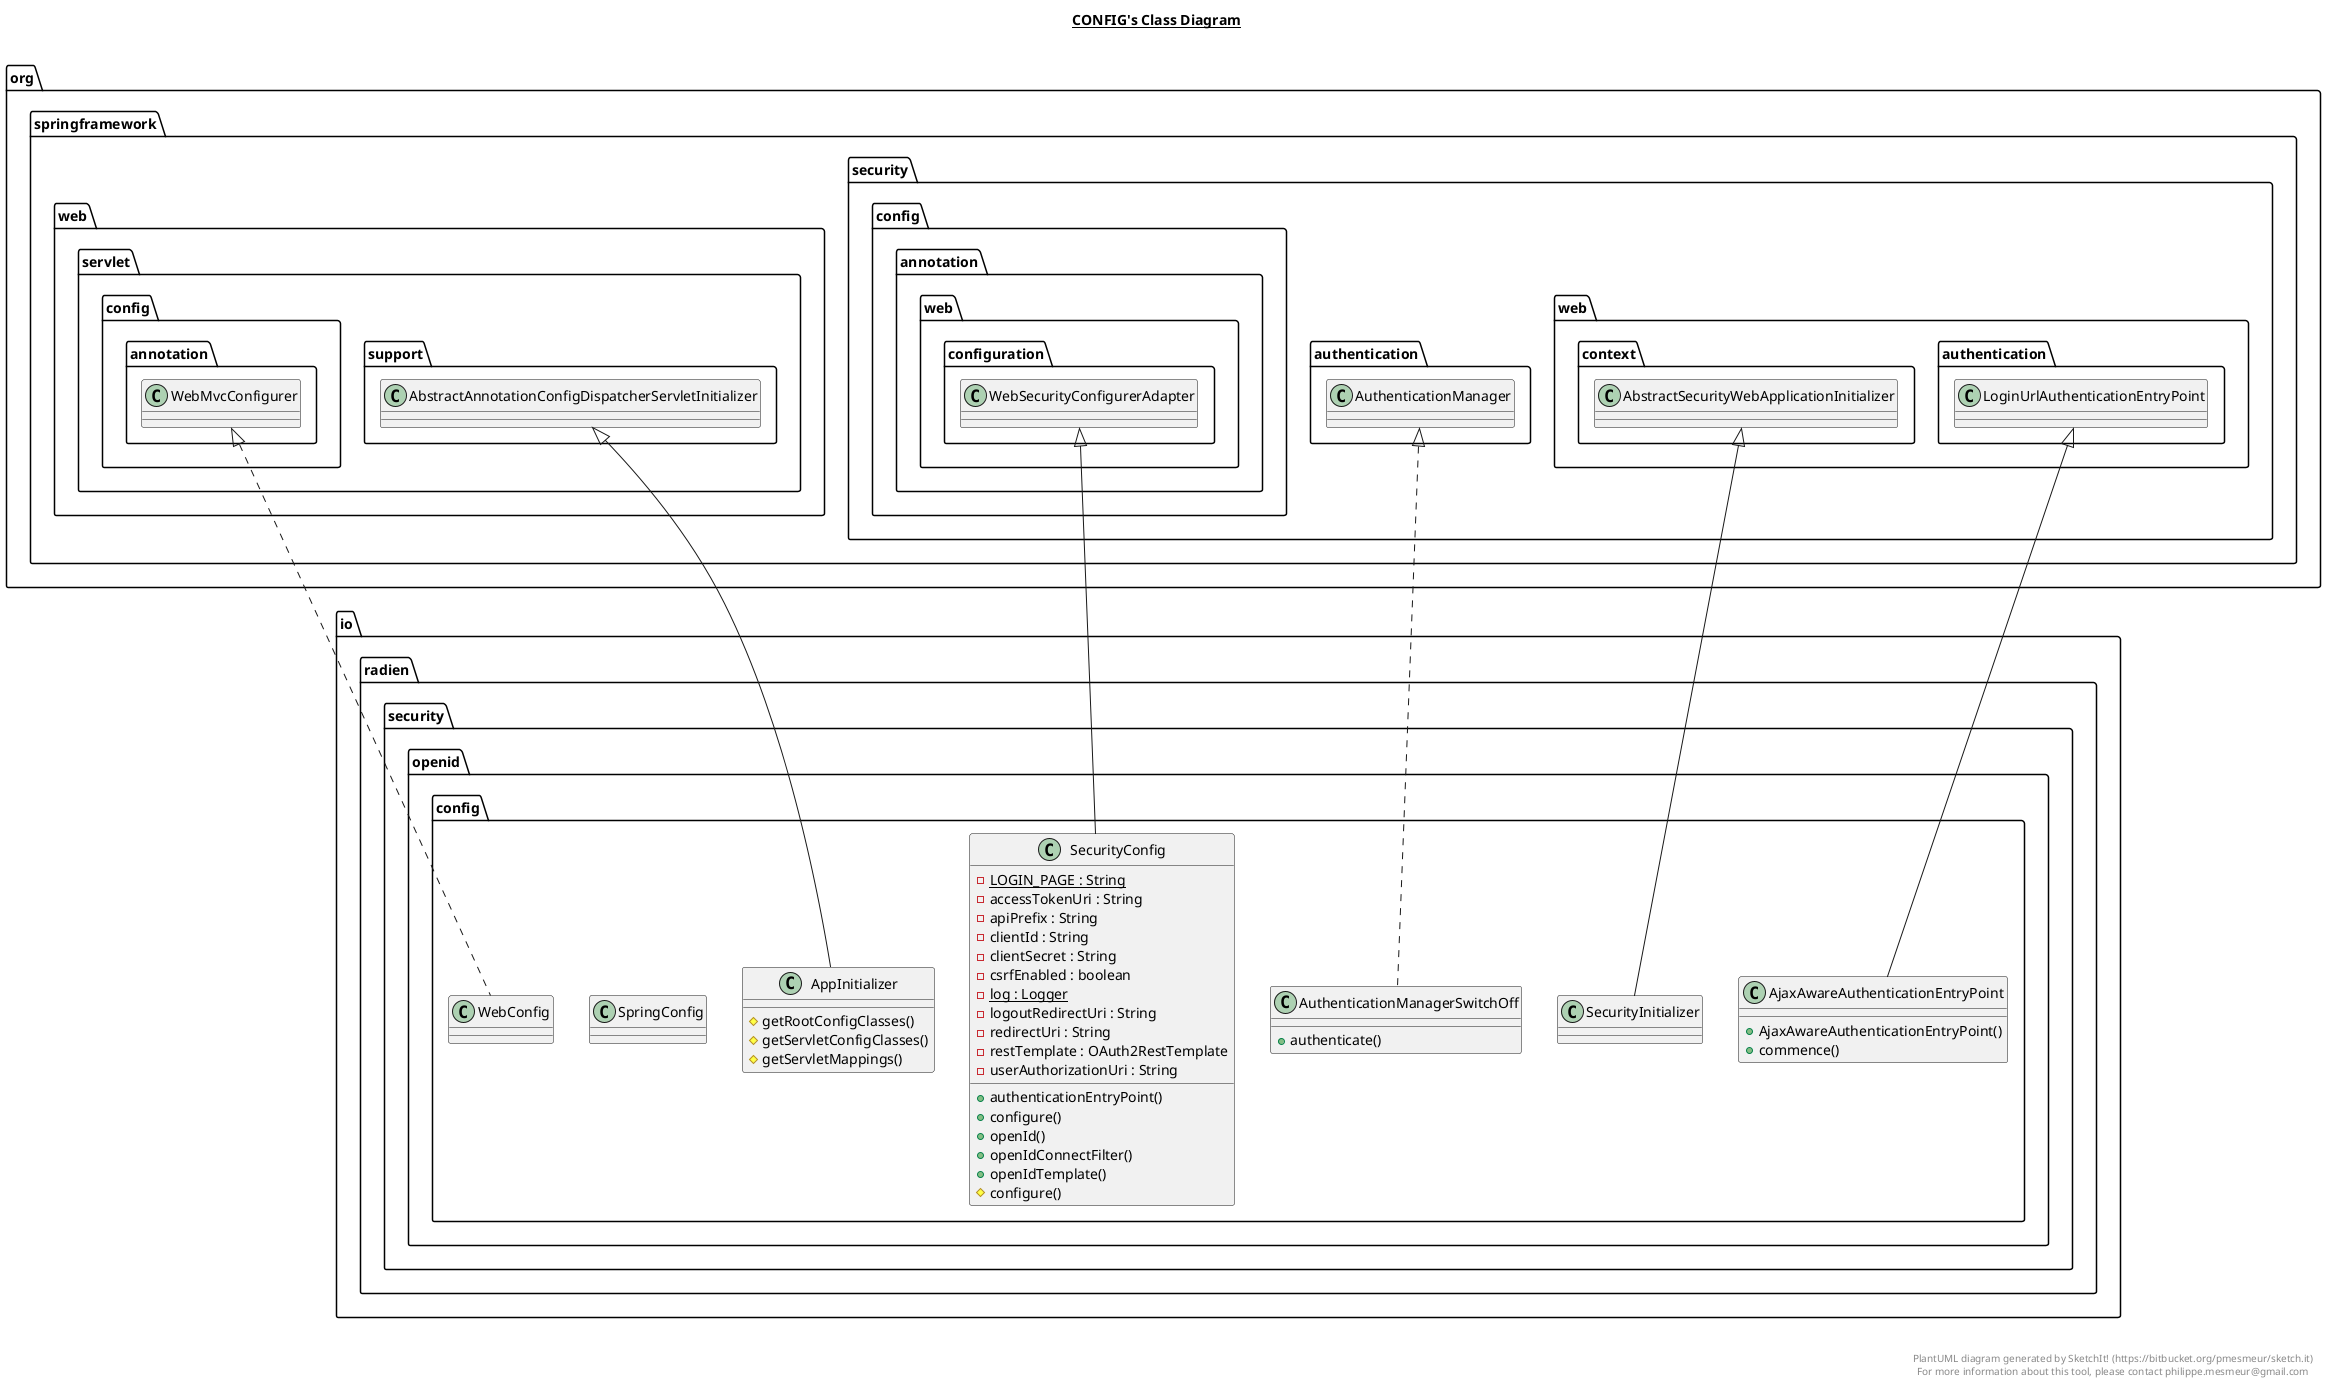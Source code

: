 @startuml

title __CONFIG's Class Diagram__\n

  namespace io.radien.security.openid.config {
    class io.radien.security.openid.config.AjaxAwareAuthenticationEntryPoint {
        + AjaxAwareAuthenticationEntryPoint()
        + commence()
    }
  }
  

  namespace io.radien.security.openid.config {
    class io.radien.security.openid.config.AppInitializer {
        # getRootConfigClasses()
        # getServletConfigClasses()
        # getServletMappings()
    }
  }
  

  namespace io.radien.security.openid.config {
    class io.radien.security.openid.config.AuthenticationManagerSwitchOff {
        + authenticate()
    }
  }
  

  namespace io.radien.security.openid.config {
    class io.radien.security.openid.config.SecurityConfig {
        {static} - LOGIN_PAGE : String
        - accessTokenUri : String
        - apiPrefix : String
        - clientId : String
        - clientSecret : String
        - csrfEnabled : boolean
        {static} - log : Logger
        - logoutRedirectUri : String
        - redirectUri : String
        - restTemplate : OAuth2RestTemplate
        - userAuthorizationUri : String
        + authenticationEntryPoint()
        + configure()
        + openId()
        + openIdConnectFilter()
        + openIdTemplate()
        # configure()
    }
  }
  

  namespace io.radien.security.openid.config {
    class io.radien.security.openid.config.SecurityInitializer {
    }
  }
  

  namespace io.radien.security.openid.config {
    class io.radien.security.openid.config.SpringConfig {
    }
  }
  

  namespace io.radien.security.openid.config {
    class io.radien.security.openid.config.WebConfig {
    }
  }
  

  io.radien.security.openid.config.AjaxAwareAuthenticationEntryPoint -up-|> org.springframework.security.web.authentication.LoginUrlAuthenticationEntryPoint
  io.radien.security.openid.config.AppInitializer -up-|> org.springframework.web.servlet.support.AbstractAnnotationConfigDispatcherServletInitializer
  io.radien.security.openid.config.AuthenticationManagerSwitchOff .up.|> org.springframework.security.authentication.AuthenticationManager
  io.radien.security.openid.config.SecurityConfig -up-|> org.springframework.security.config.annotation.web.configuration.WebSecurityConfigurerAdapter
  io.radien.security.openid.config.SecurityInitializer -up-|> org.springframework.security.web.context.AbstractSecurityWebApplicationInitializer
  io.radien.security.openid.config.WebConfig .up.|> org.springframework.web.servlet.config.annotation.WebMvcConfigurer


right footer


PlantUML diagram generated by SketchIt! (https://bitbucket.org/pmesmeur/sketch.it)
For more information about this tool, please contact philippe.mesmeur@gmail.com
endfooter

@enduml
